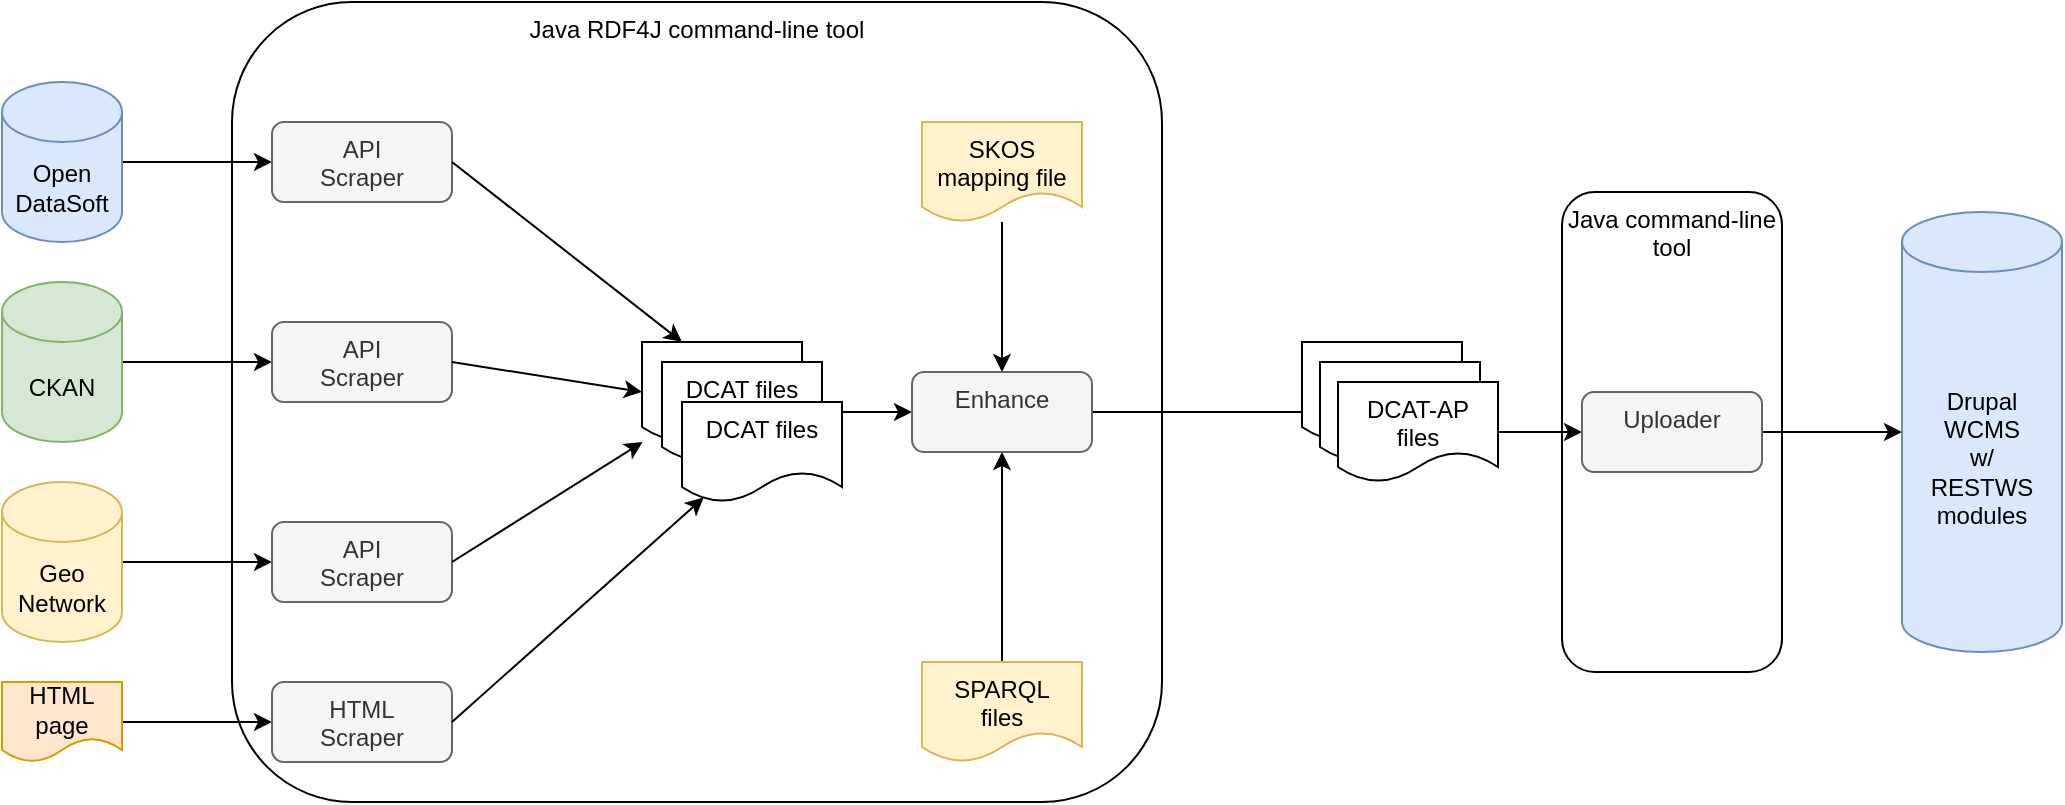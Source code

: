 <mxfile version="15.3.0" type="device"><diagram id="EZjpFQOtJ2fztYDRK2cT" name="Page-1"><mxGraphModel dx="1038" dy="547" grid="1" gridSize="10" guides="1" tooltips="1" connect="1" arrows="1" fold="1" page="1" pageScale="1" pageWidth="1169" pageHeight="827" math="0" shadow="0"><root><mxCell id="0"/><mxCell id="1" parent="0"/><mxCell id="jiJtKolULz_R6Mr0n91l-40" value="Java command-line tool" style="rounded=1;whiteSpace=wrap;html=1;verticalAlign=top;" vertex="1" parent="1"><mxGeometry x="820" y="135" width="110" height="240" as="geometry"/></mxCell><mxCell id="jiJtKolULz_R6Mr0n91l-5" value="Java RDF4J command-line tool" style="rounded=1;whiteSpace=wrap;html=1;verticalAlign=top;" vertex="1" parent="1"><mxGeometry x="155" y="40" width="465" height="400" as="geometry"/></mxCell><mxCell id="jiJtKolULz_R6Mr0n91l-8" value="" style="edgeStyle=orthogonalEdgeStyle;rounded=0;orthogonalLoop=1;jettySize=auto;html=1;" edge="1" parent="1" source="jiJtKolULz_R6Mr0n91l-1" target="jiJtKolULz_R6Mr0n91l-6"><mxGeometry relative="1" as="geometry"/></mxCell><mxCell id="jiJtKolULz_R6Mr0n91l-1" value="Open&lt;br&gt;DataSoft" style="shape=cylinder3;whiteSpace=wrap;html=1;boundedLbl=1;backgroundOutline=1;size=15;fillColor=#dae8fc;strokeColor=#6c8ebf;" vertex="1" parent="1"><mxGeometry x="40" y="80" width="60" height="80" as="geometry"/></mxCell><mxCell id="jiJtKolULz_R6Mr0n91l-10" value="" style="edgeStyle=orthogonalEdgeStyle;rounded=0;orthogonalLoop=1;jettySize=auto;html=1;" edge="1" parent="1" source="jiJtKolULz_R6Mr0n91l-2" target="jiJtKolULz_R6Mr0n91l-9"><mxGeometry relative="1" as="geometry"/></mxCell><mxCell id="jiJtKolULz_R6Mr0n91l-2" value="CKAN" style="shape=cylinder3;whiteSpace=wrap;html=1;boundedLbl=1;backgroundOutline=1;size=15;fillColor=#d5e8d4;strokeColor=#82b366;" vertex="1" parent="1"><mxGeometry x="40" y="180" width="60" height="80" as="geometry"/></mxCell><mxCell id="jiJtKolULz_R6Mr0n91l-12" value="" style="edgeStyle=orthogonalEdgeStyle;rounded=0;orthogonalLoop=1;jettySize=auto;html=1;" edge="1" parent="1" source="jiJtKolULz_R6Mr0n91l-3" target="jiJtKolULz_R6Mr0n91l-11"><mxGeometry relative="1" as="geometry"/></mxCell><mxCell id="jiJtKolULz_R6Mr0n91l-3" value="Geo&lt;br&gt;Network" style="shape=cylinder3;whiteSpace=wrap;html=1;boundedLbl=1;backgroundOutline=1;size=15;fillColor=#fff2cc;strokeColor=#d6b656;" vertex="1" parent="1"><mxGeometry x="40" y="280" width="60" height="80" as="geometry"/></mxCell><mxCell id="jiJtKolULz_R6Mr0n91l-13" value="" style="edgeStyle=orthogonalEdgeStyle;rounded=0;orthogonalLoop=1;jettySize=auto;html=1;" edge="1" parent="1" source="jiJtKolULz_R6Mr0n91l-4" target="jiJtKolULz_R6Mr0n91l-7"><mxGeometry relative="1" as="geometry"/></mxCell><mxCell id="jiJtKolULz_R6Mr0n91l-4" value="HTML&lt;br&gt;page" style="shape=document;whiteSpace=wrap;html=1;boundedLbl=1;fillColor=#ffe6cc;strokeColor=#d79b00;" vertex="1" parent="1"><mxGeometry x="40" y="380" width="60" height="40" as="geometry"/></mxCell><mxCell id="jiJtKolULz_R6Mr0n91l-6" value="API&lt;br&gt;Scraper" style="rounded=1;whiteSpace=wrap;html=1;verticalAlign=top;fillColor=#f5f5f5;strokeColor=#666666;fontColor=#333333;" vertex="1" parent="1"><mxGeometry x="175" y="100" width="90" height="40" as="geometry"/></mxCell><mxCell id="jiJtKolULz_R6Mr0n91l-7" value="HTML&lt;br&gt;Scraper" style="rounded=1;whiteSpace=wrap;html=1;verticalAlign=top;fillColor=#f5f5f5;strokeColor=#666666;fontColor=#333333;" vertex="1" parent="1"><mxGeometry x="175" y="380" width="90" height="40" as="geometry"/></mxCell><mxCell id="jiJtKolULz_R6Mr0n91l-9" value="API&lt;br&gt;Scraper" style="rounded=1;whiteSpace=wrap;html=1;verticalAlign=top;fillColor=#f5f5f5;strokeColor=#666666;fontColor=#333333;" vertex="1" parent="1"><mxGeometry x="175" y="200" width="90" height="40" as="geometry"/></mxCell><mxCell id="jiJtKolULz_R6Mr0n91l-11" value="API&lt;br&gt;Scraper" style="rounded=1;whiteSpace=wrap;html=1;verticalAlign=top;fillColor=#f5f5f5;strokeColor=#666666;fontColor=#333333;" vertex="1" parent="1"><mxGeometry x="175" y="300" width="90" height="40" as="geometry"/></mxCell><mxCell id="jiJtKolULz_R6Mr0n91l-14" value="DCAT files" style="shape=document;whiteSpace=wrap;html=1;boundedLbl=1;verticalAlign=top;" vertex="1" parent="1"><mxGeometry x="360" y="210" width="80" height="50" as="geometry"/></mxCell><mxCell id="jiJtKolULz_R6Mr0n91l-32" value="" style="edgeStyle=orthogonalEdgeStyle;rounded=0;orthogonalLoop=1;jettySize=auto;html=1;" edge="1" parent="1" source="jiJtKolULz_R6Mr0n91l-15" target="jiJtKolULz_R6Mr0n91l-28"><mxGeometry relative="1" as="geometry"/></mxCell><mxCell id="jiJtKolULz_R6Mr0n91l-15" value="DCAT files" style="shape=document;whiteSpace=wrap;html=1;boundedLbl=1;verticalAlign=top;" vertex="1" parent="1"><mxGeometry x="370" y="220" width="80" height="50" as="geometry"/></mxCell><mxCell id="jiJtKolULz_R6Mr0n91l-16" value="DCAT files" style="shape=document;whiteSpace=wrap;html=1;boundedLbl=1;verticalAlign=top;" vertex="1" parent="1"><mxGeometry x="380" y="240" width="80" height="50" as="geometry"/></mxCell><mxCell id="jiJtKolULz_R6Mr0n91l-18" value="" style="endArrow=classic;html=1;exitX=1;exitY=0.5;exitDx=0;exitDy=0;entryX=0.25;entryY=0;entryDx=0;entryDy=0;" edge="1" parent="1" source="jiJtKolULz_R6Mr0n91l-6" target="jiJtKolULz_R6Mr0n91l-14"><mxGeometry width="50" height="50" relative="1" as="geometry"><mxPoint x="500" y="290" as="sourcePoint"/><mxPoint x="550" y="240" as="targetPoint"/></mxGeometry></mxCell><mxCell id="jiJtKolULz_R6Mr0n91l-19" value="" style="endArrow=classic;html=1;exitX=1;exitY=0.5;exitDx=0;exitDy=0;entryX=0;entryY=0.5;entryDx=0;entryDy=0;" edge="1" parent="1" source="jiJtKolULz_R6Mr0n91l-9" target="jiJtKolULz_R6Mr0n91l-14"><mxGeometry width="50" height="50" relative="1" as="geometry"><mxPoint x="500" y="290" as="sourcePoint"/><mxPoint x="550" y="240" as="targetPoint"/></mxGeometry></mxCell><mxCell id="jiJtKolULz_R6Mr0n91l-20" value="" style="endArrow=classic;html=1;exitX=1;exitY=0.5;exitDx=0;exitDy=0;" edge="1" parent="1" source="jiJtKolULz_R6Mr0n91l-11" target="jiJtKolULz_R6Mr0n91l-14"><mxGeometry width="50" height="50" relative="1" as="geometry"><mxPoint x="500" y="290" as="sourcePoint"/><mxPoint x="550" y="240" as="targetPoint"/></mxGeometry></mxCell><mxCell id="jiJtKolULz_R6Mr0n91l-21" value="" style="endArrow=classic;html=1;exitX=1;exitY=0.5;exitDx=0;exitDy=0;entryX=0.135;entryY=0.956;entryDx=0;entryDy=0;entryPerimeter=0;" edge="1" parent="1" source="jiJtKolULz_R6Mr0n91l-7" target="jiJtKolULz_R6Mr0n91l-16"><mxGeometry width="50" height="50" relative="1" as="geometry"><mxPoint x="500" y="290" as="sourcePoint"/><mxPoint x="350" y="240" as="targetPoint"/></mxGeometry></mxCell><mxCell id="jiJtKolULz_R6Mr0n91l-30" value="" style="edgeStyle=orthogonalEdgeStyle;rounded=0;orthogonalLoop=1;jettySize=auto;html=1;" edge="1" parent="1" source="jiJtKolULz_R6Mr0n91l-25" target="jiJtKolULz_R6Mr0n91l-28"><mxGeometry relative="1" as="geometry"/></mxCell><mxCell id="jiJtKolULz_R6Mr0n91l-25" value="SKOS mapping file" style="shape=document;whiteSpace=wrap;html=1;boundedLbl=1;verticalAlign=top;fillColor=#fff2cc;strokeColor=#d6b656;" vertex="1" parent="1"><mxGeometry x="500" y="100" width="80" height="50" as="geometry"/></mxCell><mxCell id="jiJtKolULz_R6Mr0n91l-29" value="" style="edgeStyle=orthogonalEdgeStyle;rounded=0;orthogonalLoop=1;jettySize=auto;html=1;" edge="1" parent="1" source="jiJtKolULz_R6Mr0n91l-27" target="jiJtKolULz_R6Mr0n91l-28"><mxGeometry relative="1" as="geometry"/></mxCell><mxCell id="jiJtKolULz_R6Mr0n91l-27" value="SPARQL&lt;br&gt;files" style="shape=document;whiteSpace=wrap;html=1;boundedLbl=1;verticalAlign=top;fillColor=#fff2cc;strokeColor=#d6b656;" vertex="1" parent="1"><mxGeometry x="500" y="370" width="80" height="50" as="geometry"/></mxCell><mxCell id="jiJtKolULz_R6Mr0n91l-38" value="" style="edgeStyle=orthogonalEdgeStyle;rounded=0;orthogonalLoop=1;jettySize=auto;html=1;entryX=0;entryY=0.5;entryDx=0;entryDy=0;" edge="1" parent="1" source="jiJtKolULz_R6Mr0n91l-28" target="jiJtKolULz_R6Mr0n91l-35"><mxGeometry relative="1" as="geometry"/></mxCell><mxCell id="jiJtKolULz_R6Mr0n91l-28" value="Enhance" style="rounded=1;whiteSpace=wrap;html=1;verticalAlign=top;fillColor=#f5f5f5;strokeColor=#666666;fontColor=#333333;" vertex="1" parent="1"><mxGeometry x="495" y="225" width="90" height="40" as="geometry"/></mxCell><mxCell id="jiJtKolULz_R6Mr0n91l-34" value="DCAT-AP&lt;br&gt;files" style="shape=document;whiteSpace=wrap;html=1;boundedLbl=1;verticalAlign=top;" vertex="1" parent="1"><mxGeometry x="690" y="210" width="80" height="50" as="geometry"/></mxCell><mxCell id="jiJtKolULz_R6Mr0n91l-35" value="DCAT-AP&lt;br&gt;files" style="shape=document;whiteSpace=wrap;html=1;boundedLbl=1;verticalAlign=top;" vertex="1" parent="1"><mxGeometry x="699" y="220" width="80" height="50" as="geometry"/></mxCell><mxCell id="jiJtKolULz_R6Mr0n91l-42" value="" style="edgeStyle=orthogonalEdgeStyle;rounded=0;orthogonalLoop=1;jettySize=auto;html=1;" edge="1" parent="1" source="jiJtKolULz_R6Mr0n91l-36" target="jiJtKolULz_R6Mr0n91l-41"><mxGeometry relative="1" as="geometry"/></mxCell><mxCell id="jiJtKolULz_R6Mr0n91l-36" value="DCAT-AP&lt;br&gt;files" style="shape=document;whiteSpace=wrap;html=1;boundedLbl=1;verticalAlign=top;" vertex="1" parent="1"><mxGeometry x="708" y="230" width="80" height="50" as="geometry"/></mxCell><mxCell id="jiJtKolULz_R6Mr0n91l-39" value="Drupal&lt;br&gt;WCMS&lt;br&gt;w/&lt;br&gt;RESTWS&lt;br&gt;modules" style="shape=cylinder3;whiteSpace=wrap;html=1;boundedLbl=1;backgroundOutline=1;size=15;fillColor=#dae8fc;strokeColor=#6c8ebf;" vertex="1" parent="1"><mxGeometry x="990" y="145" width="80" height="220" as="geometry"/></mxCell><mxCell id="jiJtKolULz_R6Mr0n91l-43" value="" style="edgeStyle=orthogonalEdgeStyle;rounded=0;orthogonalLoop=1;jettySize=auto;html=1;" edge="1" parent="1" source="jiJtKolULz_R6Mr0n91l-41" target="jiJtKolULz_R6Mr0n91l-39"><mxGeometry relative="1" as="geometry"/></mxCell><mxCell id="jiJtKolULz_R6Mr0n91l-41" value="Uploader" style="rounded=1;whiteSpace=wrap;html=1;verticalAlign=top;fillColor=#f5f5f5;strokeColor=#666666;fontColor=#333333;" vertex="1" parent="1"><mxGeometry x="830" y="235" width="90" height="40" as="geometry"/></mxCell></root></mxGraphModel></diagram></mxfile>